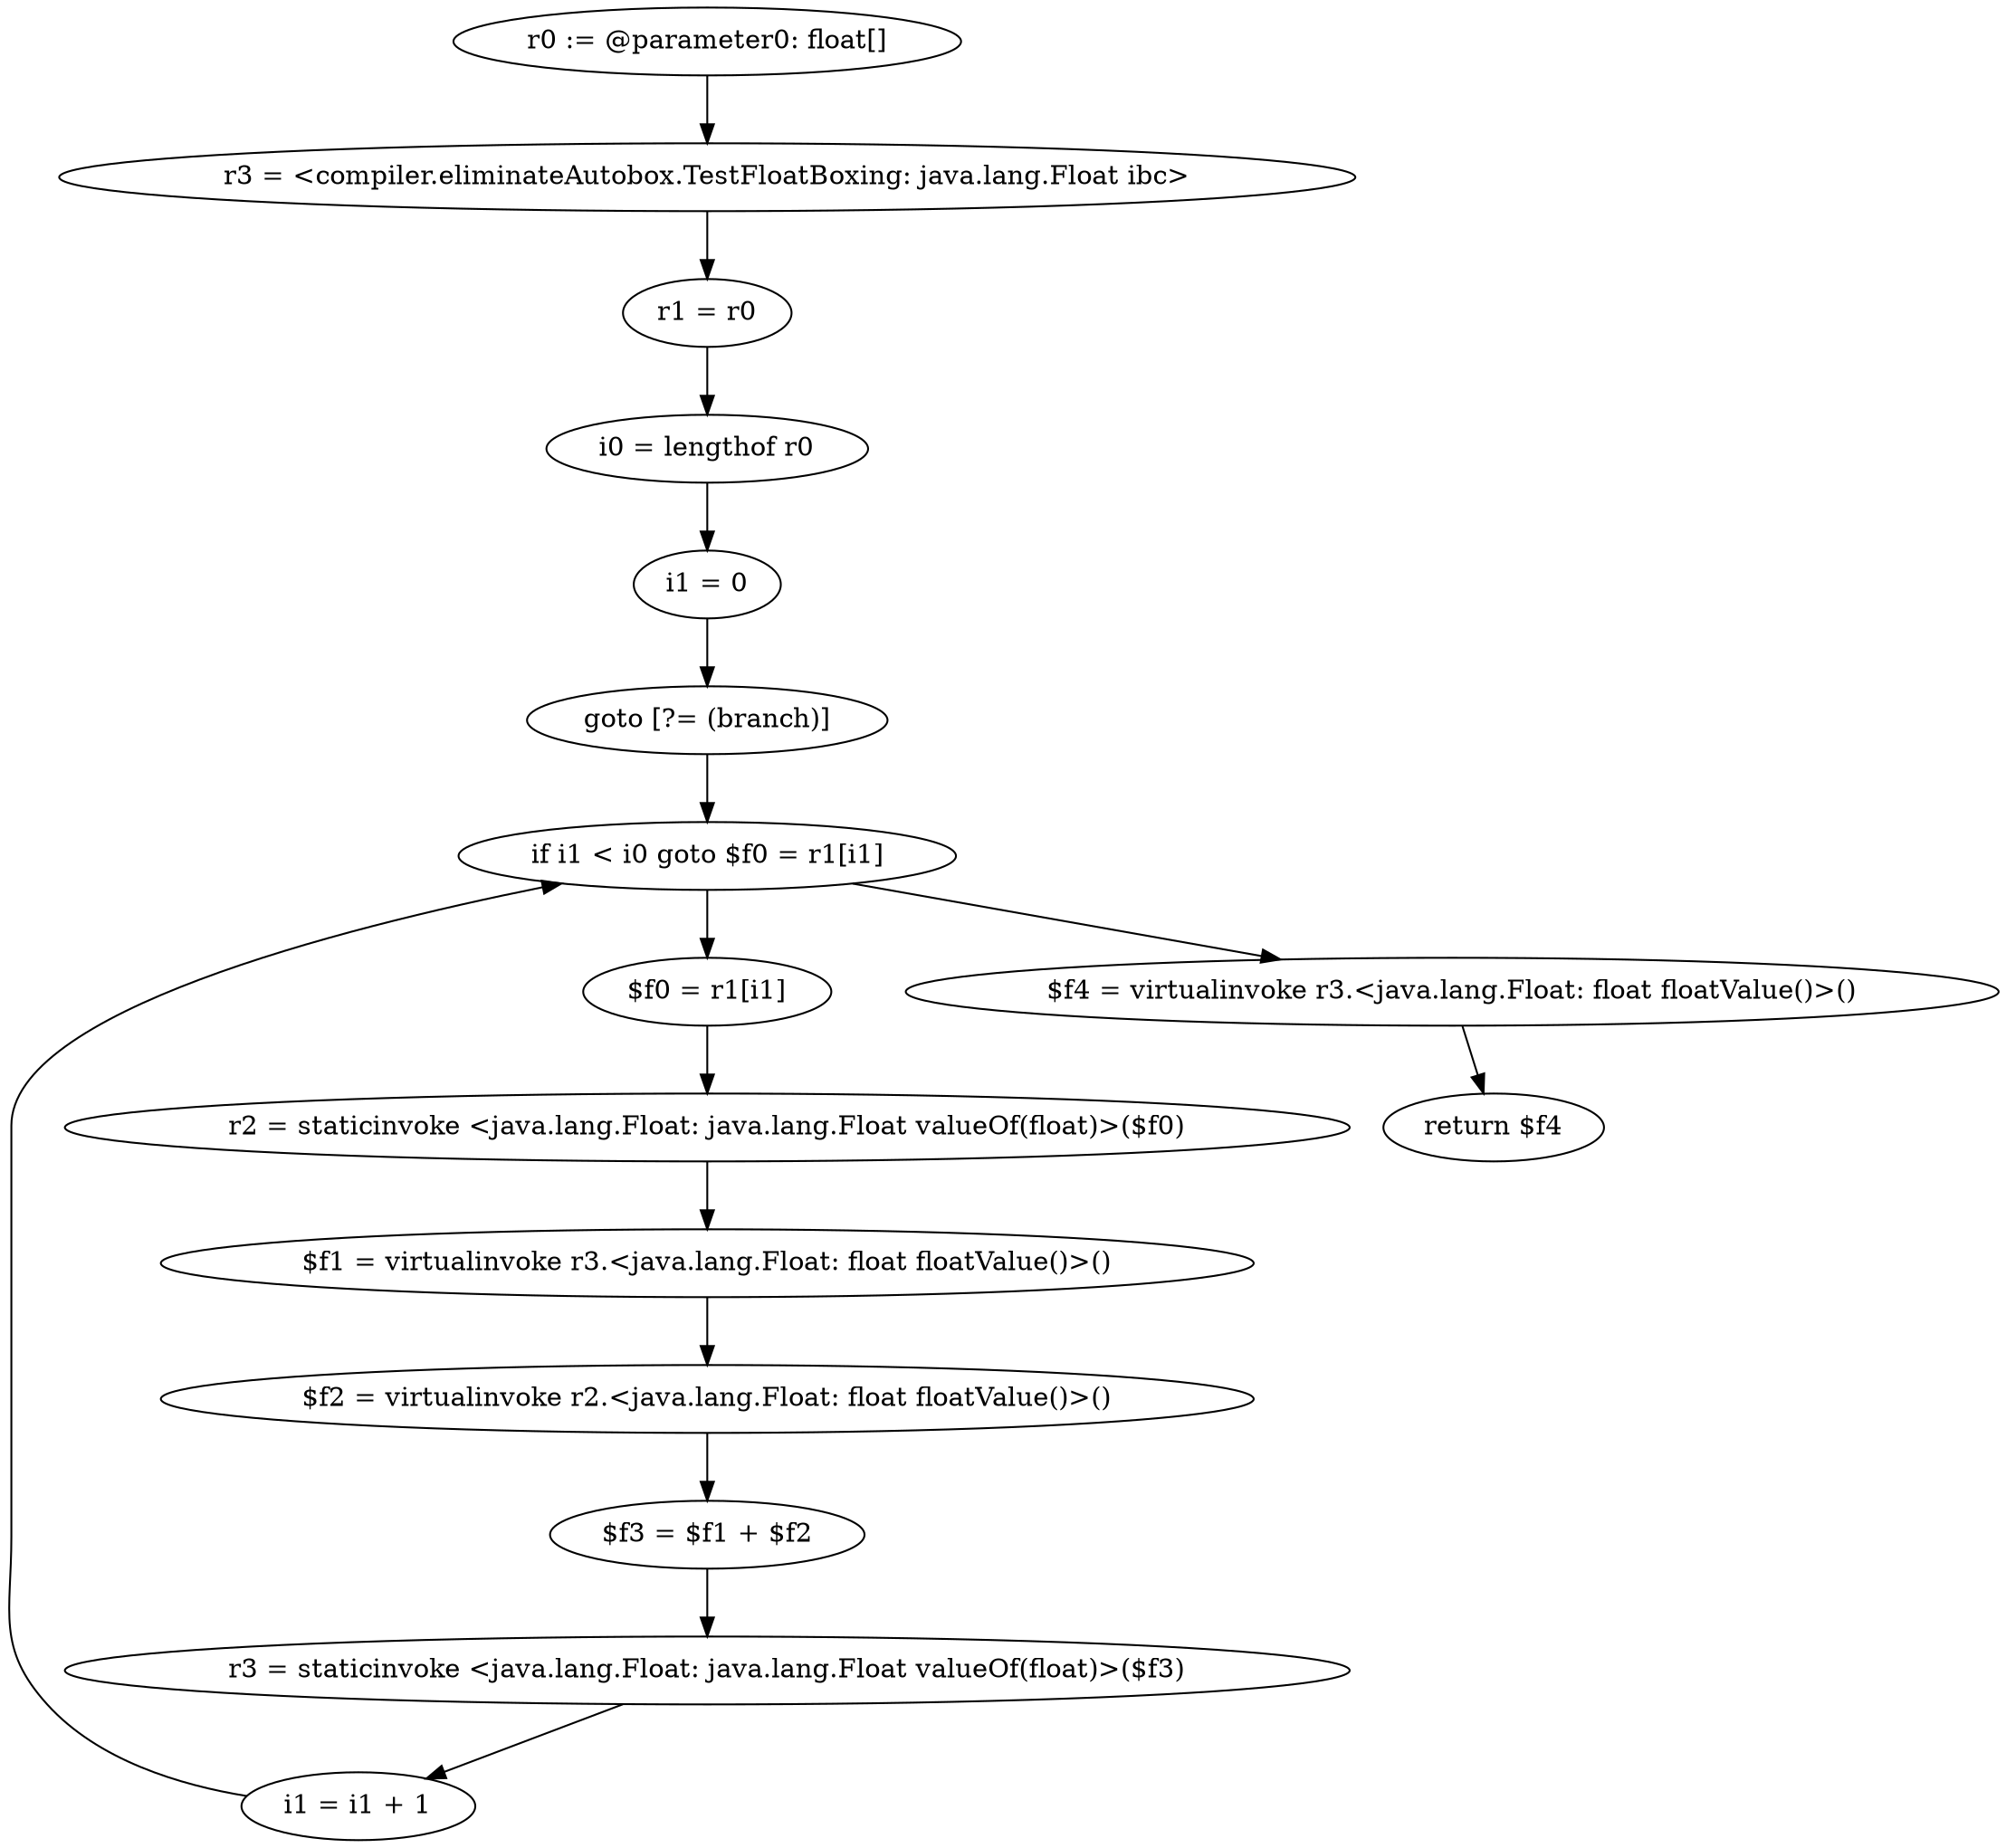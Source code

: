 digraph "unitGraph" {
    "r0 := @parameter0: float[]"
    "r3 = <compiler.eliminateAutobox.TestFloatBoxing: java.lang.Float ibc>"
    "r1 = r0"
    "i0 = lengthof r0"
    "i1 = 0"
    "goto [?= (branch)]"
    "$f0 = r1[i1]"
    "r2 = staticinvoke <java.lang.Float: java.lang.Float valueOf(float)>($f0)"
    "$f1 = virtualinvoke r3.<java.lang.Float: float floatValue()>()"
    "$f2 = virtualinvoke r2.<java.lang.Float: float floatValue()>()"
    "$f3 = $f1 + $f2"
    "r3 = staticinvoke <java.lang.Float: java.lang.Float valueOf(float)>($f3)"
    "i1 = i1 + 1"
    "if i1 < i0 goto $f0 = r1[i1]"
    "$f4 = virtualinvoke r3.<java.lang.Float: float floatValue()>()"
    "return $f4"
    "r0 := @parameter0: float[]"->"r3 = <compiler.eliminateAutobox.TestFloatBoxing: java.lang.Float ibc>";
    "r3 = <compiler.eliminateAutobox.TestFloatBoxing: java.lang.Float ibc>"->"r1 = r0";
    "r1 = r0"->"i0 = lengthof r0";
    "i0 = lengthof r0"->"i1 = 0";
    "i1 = 0"->"goto [?= (branch)]";
    "goto [?= (branch)]"->"if i1 < i0 goto $f0 = r1[i1]";
    "$f0 = r1[i1]"->"r2 = staticinvoke <java.lang.Float: java.lang.Float valueOf(float)>($f0)";
    "r2 = staticinvoke <java.lang.Float: java.lang.Float valueOf(float)>($f0)"->"$f1 = virtualinvoke r3.<java.lang.Float: float floatValue()>()";
    "$f1 = virtualinvoke r3.<java.lang.Float: float floatValue()>()"->"$f2 = virtualinvoke r2.<java.lang.Float: float floatValue()>()";
    "$f2 = virtualinvoke r2.<java.lang.Float: float floatValue()>()"->"$f3 = $f1 + $f2";
    "$f3 = $f1 + $f2"->"r3 = staticinvoke <java.lang.Float: java.lang.Float valueOf(float)>($f3)";
    "r3 = staticinvoke <java.lang.Float: java.lang.Float valueOf(float)>($f3)"->"i1 = i1 + 1";
    "i1 = i1 + 1"->"if i1 < i0 goto $f0 = r1[i1]";
    "if i1 < i0 goto $f0 = r1[i1]"->"$f4 = virtualinvoke r3.<java.lang.Float: float floatValue()>()";
    "if i1 < i0 goto $f0 = r1[i1]"->"$f0 = r1[i1]";
    "$f4 = virtualinvoke r3.<java.lang.Float: float floatValue()>()"->"return $f4";
}
